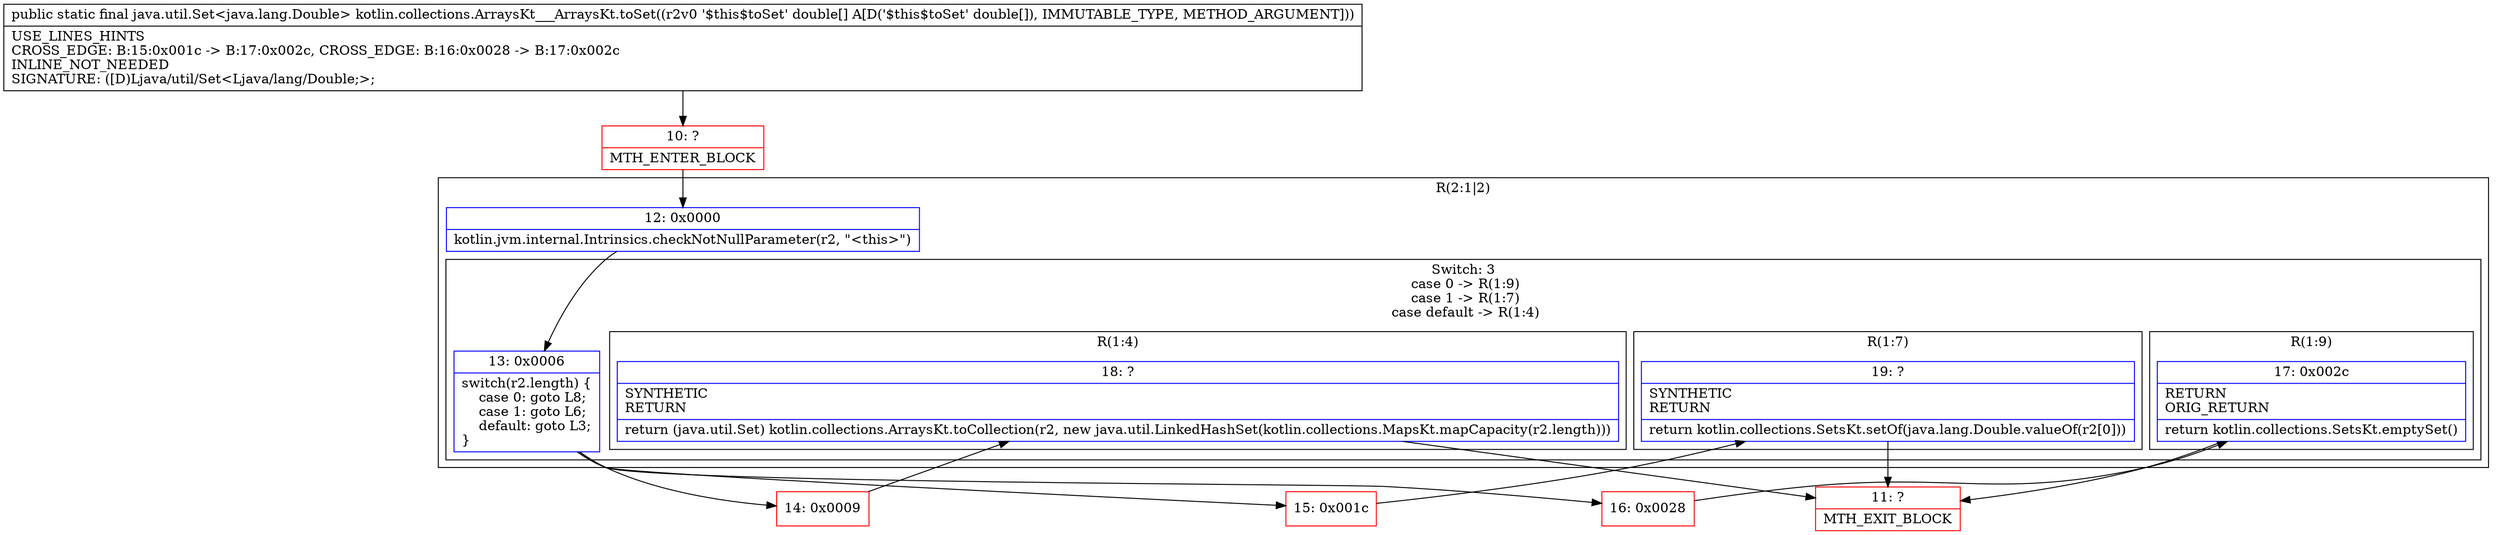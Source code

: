 digraph "CFG forkotlin.collections.ArraysKt___ArraysKt.toSet([D)Ljava\/util\/Set;" {
subgraph cluster_Region_334934701 {
label = "R(2:1|2)";
node [shape=record,color=blue];
Node_12 [shape=record,label="{12\:\ 0x0000|kotlin.jvm.internal.Intrinsics.checkNotNullParameter(r2, \"\<this\>\")\l}"];
subgraph cluster_SwitchRegion_695465918 {
label = "Switch: 3
 case 0 -> R(1:9)
 case 1 -> R(1:7)
 case default -> R(1:4)";
node [shape=record,color=blue];
Node_13 [shape=record,label="{13\:\ 0x0006|switch(r2.length) \{\l    case 0: goto L8;\l    case 1: goto L6;\l    default: goto L3;\l\}\l}"];
subgraph cluster_Region_2085523134 {
label = "R(1:9)";
node [shape=record,color=blue];
Node_17 [shape=record,label="{17\:\ 0x002c|RETURN\lORIG_RETURN\l|return kotlin.collections.SetsKt.emptySet()\l}"];
}
subgraph cluster_Region_1753647113 {
label = "R(1:7)";
node [shape=record,color=blue];
Node_19 [shape=record,label="{19\:\ ?|SYNTHETIC\lRETURN\l|return kotlin.collections.SetsKt.setOf(java.lang.Double.valueOf(r2[0]))\l}"];
}
subgraph cluster_Region_1313025134 {
label = "R(1:4)";
node [shape=record,color=blue];
Node_18 [shape=record,label="{18\:\ ?|SYNTHETIC\lRETURN\l|return (java.util.Set) kotlin.collections.ArraysKt.toCollection(r2, new java.util.LinkedHashSet(kotlin.collections.MapsKt.mapCapacity(r2.length)))\l}"];
}
}
}
Node_10 [shape=record,color=red,label="{10\:\ ?|MTH_ENTER_BLOCK\l}"];
Node_14 [shape=record,color=red,label="{14\:\ 0x0009}"];
Node_11 [shape=record,color=red,label="{11\:\ ?|MTH_EXIT_BLOCK\l}"];
Node_15 [shape=record,color=red,label="{15\:\ 0x001c}"];
Node_16 [shape=record,color=red,label="{16\:\ 0x0028}"];
MethodNode[shape=record,label="{public static final java.util.Set\<java.lang.Double\> kotlin.collections.ArraysKt___ArraysKt.toSet((r2v0 '$this$toSet' double[] A[D('$this$toSet' double[]), IMMUTABLE_TYPE, METHOD_ARGUMENT]))  | USE_LINES_HINTS\lCROSS_EDGE: B:15:0x001c \-\> B:17:0x002c, CROSS_EDGE: B:16:0x0028 \-\> B:17:0x002c\lINLINE_NOT_NEEDED\lSIGNATURE: ([D)Ljava\/util\/Set\<Ljava\/lang\/Double;\>;\l}"];
MethodNode -> Node_10;Node_12 -> Node_13;
Node_13 -> Node_14;
Node_13 -> Node_15;
Node_13 -> Node_16;
Node_17 -> Node_11;
Node_19 -> Node_11;
Node_18 -> Node_11;
Node_10 -> Node_12;
Node_14 -> Node_18;
Node_15 -> Node_19;
Node_16 -> Node_17;
}

